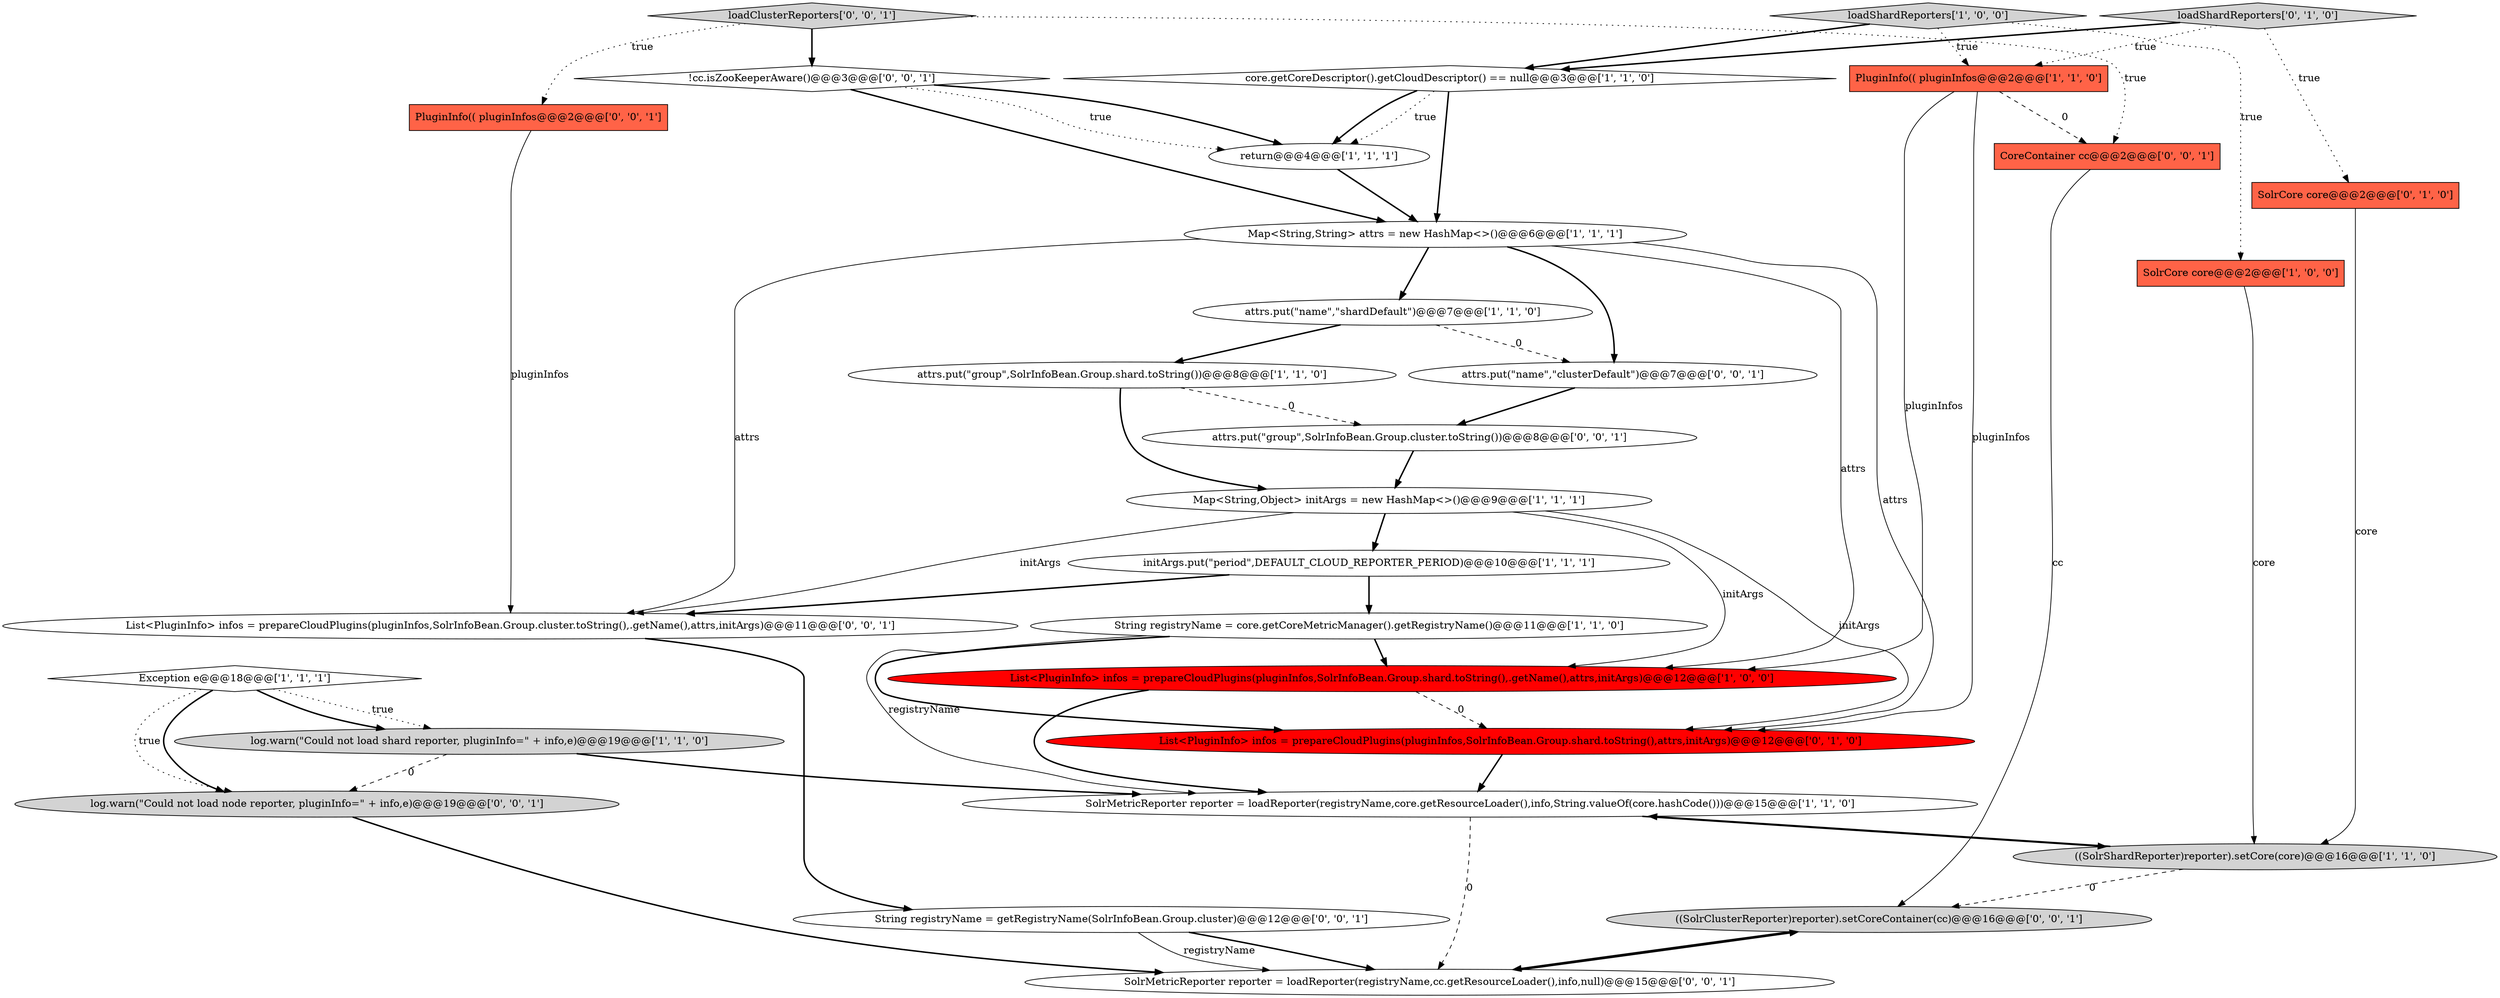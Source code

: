 digraph {
6 [style = filled, label = "initArgs.put(\"period\",DEFAULT_CLOUD_REPORTER_PERIOD)@@@10@@@['1', '1', '1']", fillcolor = white, shape = ellipse image = "AAA0AAABBB1BBB"];
18 [style = filled, label = "List<PluginInfo> infos = prepareCloudPlugins(pluginInfos,SolrInfoBean.Group.shard.toString(),attrs,initArgs)@@@12@@@['0', '1', '0']", fillcolor = red, shape = ellipse image = "AAA1AAABBB2BBB"];
3 [style = filled, label = "return@@@4@@@['1', '1', '1']", fillcolor = white, shape = ellipse image = "AAA0AAABBB1BBB"];
7 [style = filled, label = "Map<String,Object> initArgs = new HashMap<>()@@@9@@@['1', '1', '1']", fillcolor = white, shape = ellipse image = "AAA0AAABBB1BBB"];
15 [style = filled, label = "PluginInfo(( pluginInfos@@@2@@@['1', '1', '0']", fillcolor = tomato, shape = box image = "AAA0AAABBB1BBB"];
27 [style = filled, label = "loadClusterReporters['0', '0', '1']", fillcolor = lightgray, shape = diamond image = "AAA0AAABBB3BBB"];
10 [style = filled, label = "SolrMetricReporter reporter = loadReporter(registryName,core.getResourceLoader(),info,String.valueOf(core.hashCode()))@@@15@@@['1', '1', '0']", fillcolor = white, shape = ellipse image = "AAA0AAABBB1BBB"];
13 [style = filled, label = "Map<String,String> attrs = new HashMap<>()@@@6@@@['1', '1', '1']", fillcolor = white, shape = ellipse image = "AAA0AAABBB1BBB"];
8 [style = filled, label = "log.warn(\"Could not load shard reporter, pluginInfo=\" + info,e)@@@19@@@['1', '1', '0']", fillcolor = lightgray, shape = ellipse image = "AAA0AAABBB1BBB"];
11 [style = filled, label = "Exception e@@@18@@@['1', '1', '1']", fillcolor = white, shape = diamond image = "AAA0AAABBB1BBB"];
14 [style = filled, label = "List<PluginInfo> infos = prepareCloudPlugins(pluginInfos,SolrInfoBean.Group.shard.toString(),.getName(),attrs,initArgs)@@@12@@@['1', '0', '0']", fillcolor = red, shape = ellipse image = "AAA1AAABBB1BBB"];
16 [style = filled, label = "SolrCore core@@@2@@@['0', '1', '0']", fillcolor = tomato, shape = box image = "AAA0AAABBB2BBB"];
12 [style = filled, label = "String registryName = core.getCoreMetricManager().getRegistryName()@@@11@@@['1', '1', '0']", fillcolor = white, shape = ellipse image = "AAA0AAABBB1BBB"];
20 [style = filled, label = "PluginInfo(( pluginInfos@@@2@@@['0', '0', '1']", fillcolor = tomato, shape = box image = "AAA0AAABBB3BBB"];
2 [style = filled, label = "((SolrShardReporter)reporter).setCore(core)@@@16@@@['1', '1', '0']", fillcolor = lightgray, shape = ellipse image = "AAA0AAABBB1BBB"];
1 [style = filled, label = "attrs.put(\"group\",SolrInfoBean.Group.shard.toString())@@@8@@@['1', '1', '0']", fillcolor = white, shape = ellipse image = "AAA0AAABBB1BBB"];
4 [style = filled, label = "core.getCoreDescriptor().getCloudDescriptor() == null@@@3@@@['1', '1', '0']", fillcolor = white, shape = diamond image = "AAA0AAABBB1BBB"];
23 [style = filled, label = "attrs.put(\"name\",\"clusterDefault\")@@@7@@@['0', '0', '1']", fillcolor = white, shape = ellipse image = "AAA0AAABBB3BBB"];
25 [style = filled, label = "!cc.isZooKeeperAware()@@@3@@@['0', '0', '1']", fillcolor = white, shape = diamond image = "AAA0AAABBB3BBB"];
9 [style = filled, label = "attrs.put(\"name\",\"shardDefault\")@@@7@@@['1', '1', '0']", fillcolor = white, shape = ellipse image = "AAA0AAABBB1BBB"];
28 [style = filled, label = "CoreContainer cc@@@2@@@['0', '0', '1']", fillcolor = tomato, shape = box image = "AAA0AAABBB3BBB"];
0 [style = filled, label = "SolrCore core@@@2@@@['1', '0', '0']", fillcolor = tomato, shape = box image = "AAA0AAABBB1BBB"];
21 [style = filled, label = "List<PluginInfo> infos = prepareCloudPlugins(pluginInfos,SolrInfoBean.Group.cluster.toString(),.getName(),attrs,initArgs)@@@11@@@['0', '0', '1']", fillcolor = white, shape = ellipse image = "AAA0AAABBB3BBB"];
22 [style = filled, label = "attrs.put(\"group\",SolrInfoBean.Group.cluster.toString())@@@8@@@['0', '0', '1']", fillcolor = white, shape = ellipse image = "AAA0AAABBB3BBB"];
17 [style = filled, label = "loadShardReporters['0', '1', '0']", fillcolor = lightgray, shape = diamond image = "AAA0AAABBB2BBB"];
26 [style = filled, label = "SolrMetricReporter reporter = loadReporter(registryName,cc.getResourceLoader(),info,null)@@@15@@@['0', '0', '1']", fillcolor = white, shape = ellipse image = "AAA0AAABBB3BBB"];
29 [style = filled, label = "((SolrClusterReporter)reporter).setCoreContainer(cc)@@@16@@@['0', '0', '1']", fillcolor = lightgray, shape = ellipse image = "AAA0AAABBB3BBB"];
24 [style = filled, label = "log.warn(\"Could not load node reporter, pluginInfo=\" + info,e)@@@19@@@['0', '0', '1']", fillcolor = lightgray, shape = ellipse image = "AAA0AAABBB3BBB"];
19 [style = filled, label = "String registryName = getRegistryName(SolrInfoBean.Group.cluster)@@@12@@@['0', '0', '1']", fillcolor = white, shape = ellipse image = "AAA0AAABBB3BBB"];
5 [style = filled, label = "loadShardReporters['1', '0', '0']", fillcolor = lightgray, shape = diamond image = "AAA0AAABBB1BBB"];
4->3 [style = bold, label=""];
7->18 [style = solid, label="initArgs"];
8->10 [style = bold, label=""];
15->28 [style = dashed, label="0"];
21->19 [style = bold, label=""];
25->13 [style = bold, label=""];
6->21 [style = bold, label=""];
26->29 [style = bold, label=""];
4->13 [style = bold, label=""];
25->3 [style = bold, label=""];
17->4 [style = bold, label=""];
14->10 [style = bold, label=""];
5->0 [style = dotted, label="true"];
8->24 [style = dashed, label="0"];
15->18 [style = solid, label="pluginInfos"];
2->10 [style = bold, label=""];
11->24 [style = bold, label=""];
5->15 [style = dotted, label="true"];
1->7 [style = bold, label=""];
22->7 [style = bold, label=""];
9->23 [style = dashed, label="0"];
1->22 [style = dashed, label="0"];
7->14 [style = solid, label="initArgs"];
29->26 [style = bold, label=""];
28->29 [style = solid, label="cc"];
17->16 [style = dotted, label="true"];
13->21 [style = solid, label="attrs"];
27->28 [style = dotted, label="true"];
24->26 [style = bold, label=""];
10->26 [style = dashed, label="0"];
13->18 [style = solid, label="attrs"];
20->21 [style = solid, label="pluginInfos"];
4->3 [style = dotted, label="true"];
17->15 [style = dotted, label="true"];
18->10 [style = bold, label=""];
23->22 [style = bold, label=""];
27->20 [style = dotted, label="true"];
19->26 [style = bold, label=""];
15->14 [style = solid, label="pluginInfos"];
2->29 [style = dashed, label="0"];
7->21 [style = solid, label="initArgs"];
5->4 [style = bold, label=""];
19->26 [style = solid, label="registryName"];
7->6 [style = bold, label=""];
12->14 [style = bold, label=""];
12->18 [style = bold, label=""];
13->23 [style = bold, label=""];
3->13 [style = bold, label=""];
16->2 [style = solid, label="core"];
25->3 [style = dotted, label="true"];
11->8 [style = bold, label=""];
11->8 [style = dotted, label="true"];
10->2 [style = bold, label=""];
13->9 [style = bold, label=""];
12->10 [style = solid, label="registryName"];
14->18 [style = dashed, label="0"];
9->1 [style = bold, label=""];
13->14 [style = solid, label="attrs"];
27->25 [style = bold, label=""];
0->2 [style = solid, label="core"];
11->24 [style = dotted, label="true"];
6->12 [style = bold, label=""];
}
